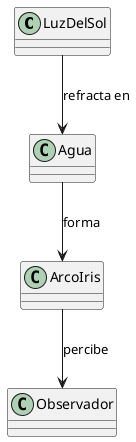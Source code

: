 @startuml
class LuzDelSol {
}

class Agua {
}

class ArcoIris {
}

class Observador {
}

LuzDelSol --> Agua : refracta en
Agua --> ArcoIris : forma
ArcoIris --> Observador : percibe
@enduml